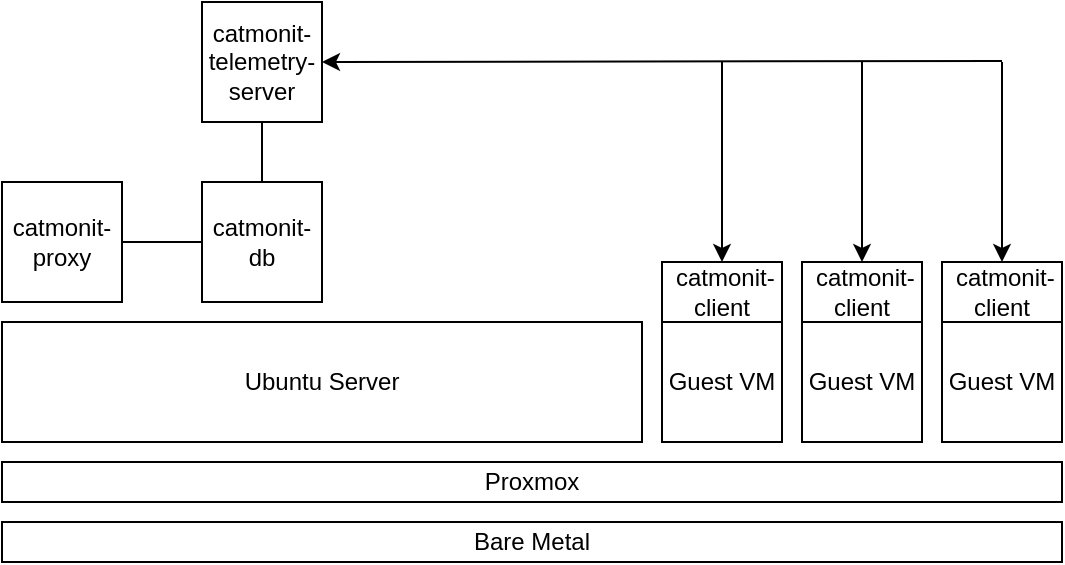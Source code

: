 <mxfile version="27.0.5">
  <diagram name="Strona-1" id="X_vzxvI6--LjzuWVdXkQ">
    <mxGraphModel dx="1826" dy="751" grid="1" gridSize="10" guides="1" tooltips="1" connect="1" arrows="1" fold="1" page="0" pageScale="1" pageWidth="827" pageHeight="1169" math="0" shadow="0">
      <root>
        <mxCell id="0" />
        <mxCell id="1" parent="0" />
        <mxCell id="Ca1JfIbStGswnUVAKlKM-2" value="Bare Metal" style="rounded=0;whiteSpace=wrap;html=1;" vertex="1" parent="1">
          <mxGeometry x="-40" y="380" width="530" height="20" as="geometry" />
        </mxCell>
        <mxCell id="Ca1JfIbStGswnUVAKlKM-3" value="Proxmox" style="rounded=0;whiteSpace=wrap;html=1;" vertex="1" parent="1">
          <mxGeometry x="-40" y="350" width="530" height="20" as="geometry" />
        </mxCell>
        <mxCell id="Ca1JfIbStGswnUVAKlKM-4" value="Ubuntu Server" style="rounded=0;whiteSpace=wrap;html=1;" vertex="1" parent="1">
          <mxGeometry x="-40" y="280" width="320" height="60" as="geometry" />
        </mxCell>
        <mxCell id="Ca1JfIbStGswnUVAKlKM-30" style="edgeStyle=orthogonalEdgeStyle;rounded=0;orthogonalLoop=1;jettySize=auto;html=1;exitX=0.5;exitY=1;exitDx=0;exitDy=0;entryX=0.5;entryY=0;entryDx=0;entryDy=0;endArrow=none;startFill=0;" edge="1" parent="1" source="Ca1JfIbStGswnUVAKlKM-9" target="Ca1JfIbStGswnUVAKlKM-11">
          <mxGeometry relative="1" as="geometry" />
        </mxCell>
        <mxCell id="Ca1JfIbStGswnUVAKlKM-9" value="catmonit-&lt;div&gt;telemetry-&lt;/div&gt;&lt;div&gt;server&lt;/div&gt;" style="whiteSpace=wrap;html=1;aspect=fixed;" vertex="1" parent="1">
          <mxGeometry x="60" y="120" width="60" height="60" as="geometry" />
        </mxCell>
        <mxCell id="Ca1JfIbStGswnUVAKlKM-11" value="catmonit-db" style="whiteSpace=wrap;html=1;aspect=fixed;" vertex="1" parent="1">
          <mxGeometry x="60" y="210" width="60" height="60" as="geometry" />
        </mxCell>
        <mxCell id="Ca1JfIbStGswnUVAKlKM-31" style="edgeStyle=orthogonalEdgeStyle;rounded=0;orthogonalLoop=1;jettySize=auto;html=1;exitX=1;exitY=0.5;exitDx=0;exitDy=0;entryX=0;entryY=0.5;entryDx=0;entryDy=0;endArrow=none;startFill=0;" edge="1" parent="1" source="Ca1JfIbStGswnUVAKlKM-12" target="Ca1JfIbStGswnUVAKlKM-11">
          <mxGeometry relative="1" as="geometry" />
        </mxCell>
        <mxCell id="Ca1JfIbStGswnUVAKlKM-12" value="catmonit-proxy" style="whiteSpace=wrap;html=1;aspect=fixed;" vertex="1" parent="1">
          <mxGeometry x="-40" y="210" width="60" height="60" as="geometry" />
        </mxCell>
        <mxCell id="Ca1JfIbStGswnUVAKlKM-18" value="" style="group" vertex="1" connectable="0" parent="1">
          <mxGeometry x="430" y="250" width="60" height="90" as="geometry" />
        </mxCell>
        <mxCell id="Ca1JfIbStGswnUVAKlKM-16" value="Guest VM" style="whiteSpace=wrap;html=1;aspect=fixed;" vertex="1" parent="Ca1JfIbStGswnUVAKlKM-18">
          <mxGeometry y="30" width="60" height="60" as="geometry" />
        </mxCell>
        <mxCell id="Ca1JfIbStGswnUVAKlKM-17" value="&amp;nbsp;catmonit-client" style="rounded=0;whiteSpace=wrap;html=1;" vertex="1" parent="Ca1JfIbStGswnUVAKlKM-18">
          <mxGeometry width="60" height="30" as="geometry" />
        </mxCell>
        <mxCell id="Ca1JfIbStGswnUVAKlKM-20" value="" style="group" vertex="1" connectable="0" parent="1">
          <mxGeometry x="290" y="250" width="60" height="90" as="geometry" />
        </mxCell>
        <mxCell id="Ca1JfIbStGswnUVAKlKM-21" value="Guest VM" style="whiteSpace=wrap;html=1;aspect=fixed;" vertex="1" parent="Ca1JfIbStGswnUVAKlKM-20">
          <mxGeometry y="30" width="60" height="60" as="geometry" />
        </mxCell>
        <mxCell id="Ca1JfIbStGswnUVAKlKM-22" value="&amp;nbsp;catmonit-client" style="rounded=0;whiteSpace=wrap;html=1;" vertex="1" parent="Ca1JfIbStGswnUVAKlKM-20">
          <mxGeometry width="60" height="30" as="geometry" />
        </mxCell>
        <mxCell id="Ca1JfIbStGswnUVAKlKM-23" value="" style="group" vertex="1" connectable="0" parent="1">
          <mxGeometry x="360" y="250" width="60" height="90" as="geometry" />
        </mxCell>
        <mxCell id="Ca1JfIbStGswnUVAKlKM-24" value="Guest VM" style="whiteSpace=wrap;html=1;aspect=fixed;" vertex="1" parent="Ca1JfIbStGswnUVAKlKM-23">
          <mxGeometry y="30" width="60" height="60" as="geometry" />
        </mxCell>
        <mxCell id="Ca1JfIbStGswnUVAKlKM-25" value="&amp;nbsp;catmonit-client" style="rounded=0;whiteSpace=wrap;html=1;" vertex="1" parent="Ca1JfIbStGswnUVAKlKM-23">
          <mxGeometry width="60" height="30" as="geometry" />
        </mxCell>
        <mxCell id="Ca1JfIbStGswnUVAKlKM-26" value="" style="endArrow=none;html=1;rounded=0;startArrow=classic;startFill=1;" edge="1" parent="1">
          <mxGeometry width="50" height="50" relative="1" as="geometry">
            <mxPoint x="120" y="150" as="sourcePoint" />
            <mxPoint x="460" y="149.5" as="targetPoint" />
          </mxGeometry>
        </mxCell>
        <mxCell id="Ca1JfIbStGswnUVAKlKM-27" value="" style="endArrow=classic;html=1;rounded=0;" edge="1" parent="1">
          <mxGeometry width="50" height="50" relative="1" as="geometry">
            <mxPoint x="320" y="150" as="sourcePoint" />
            <mxPoint x="320" y="250" as="targetPoint" />
          </mxGeometry>
        </mxCell>
        <mxCell id="Ca1JfIbStGswnUVAKlKM-28" value="" style="endArrow=classic;html=1;rounded=0;entryX=0.5;entryY=0;entryDx=0;entryDy=0;" edge="1" parent="1" target="Ca1JfIbStGswnUVAKlKM-25">
          <mxGeometry width="50" height="50" relative="1" as="geometry">
            <mxPoint x="390" y="150" as="sourcePoint" />
            <mxPoint x="230" y="210" as="targetPoint" />
          </mxGeometry>
        </mxCell>
        <mxCell id="Ca1JfIbStGswnUVAKlKM-29" value="" style="endArrow=classic;html=1;rounded=0;entryX=0.5;entryY=0;entryDx=0;entryDy=0;" edge="1" parent="1" target="Ca1JfIbStGswnUVAKlKM-17">
          <mxGeometry width="50" height="50" relative="1" as="geometry">
            <mxPoint x="460" y="150" as="sourcePoint" />
            <mxPoint x="230" y="210" as="targetPoint" />
          </mxGeometry>
        </mxCell>
      </root>
    </mxGraphModel>
  </diagram>
</mxfile>
